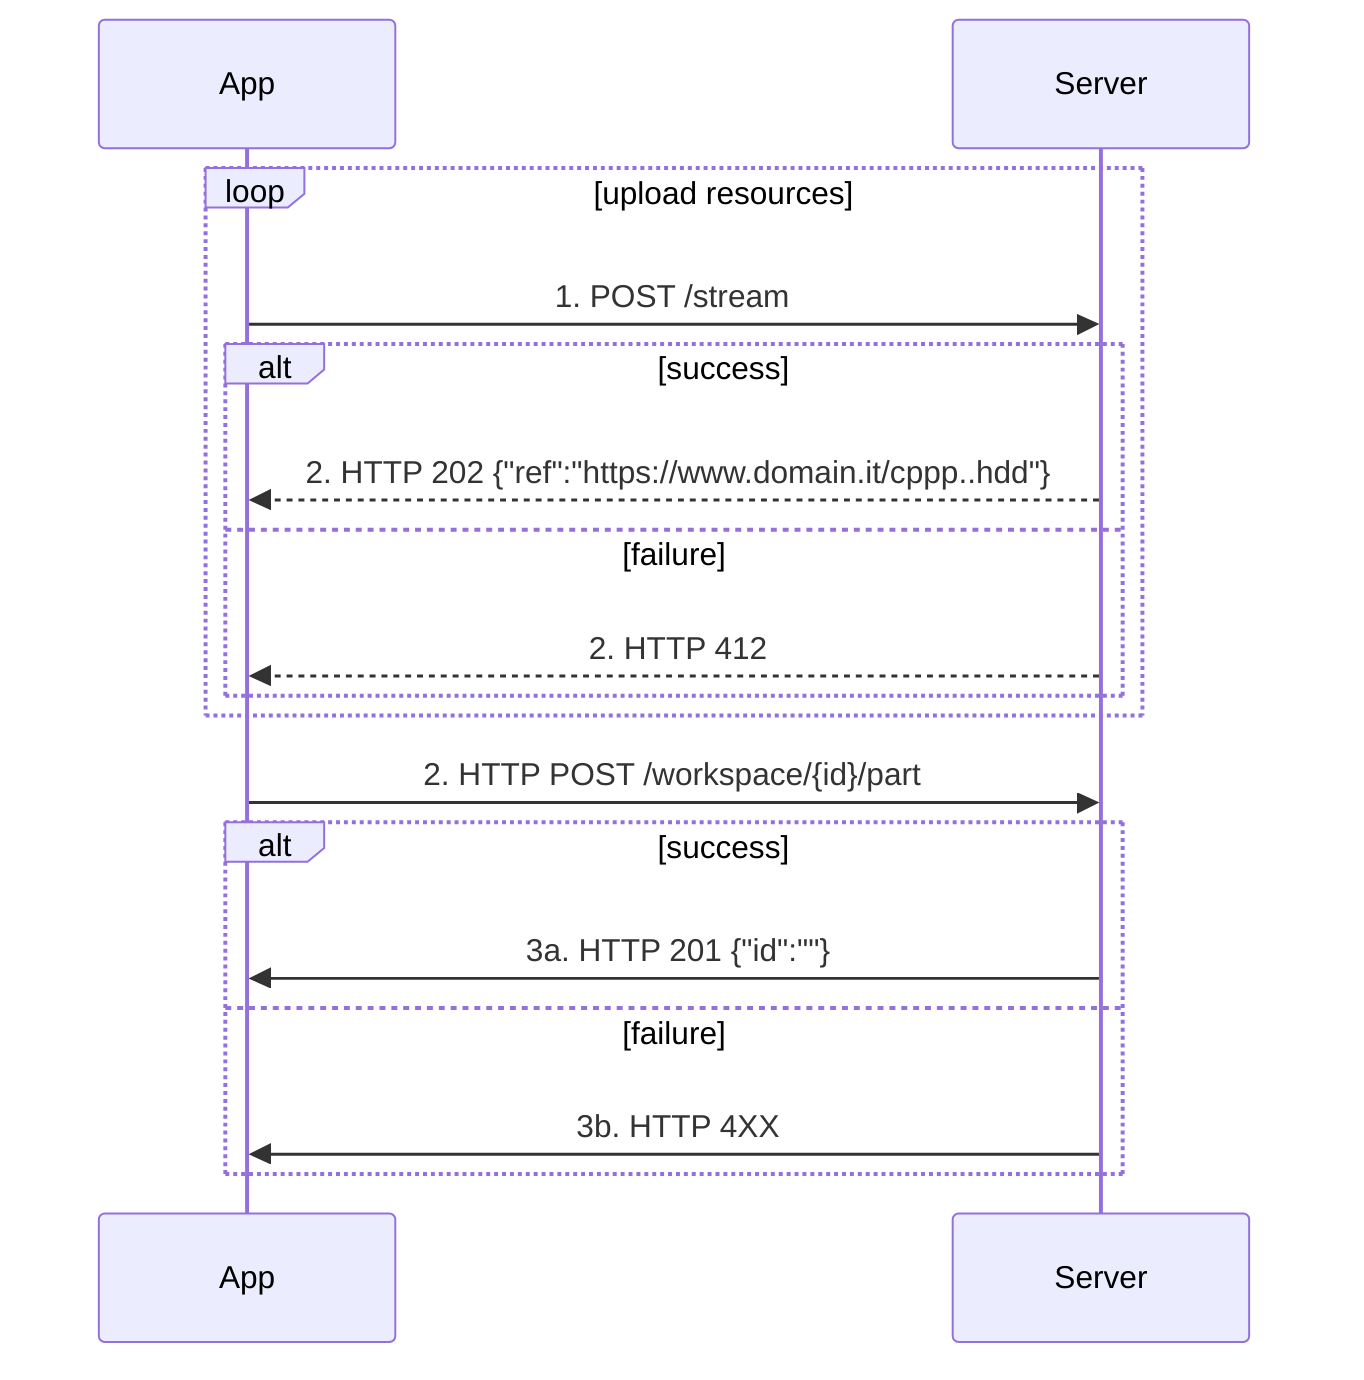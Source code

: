 %% Diagramma di sequenza
sequenceDiagram
    participant App
    participant Server
    loop upload resources
        App->>Server: 1. POST /stream
        alt success
            Server-->>App: 2. HTTP 202 {"ref":"https://www.domain.it/cppp..hdd"}
        else failure
            Server-->>App: 2. HTTP 412
        end
    end
    App->>Server: 2. HTTP POST /workspace/{id}/part
    alt success
        Server->>App: 3a. HTTP 201 {"id":""}
    else failure
        Server->>App: 3b. HTTP 4XX
    end
